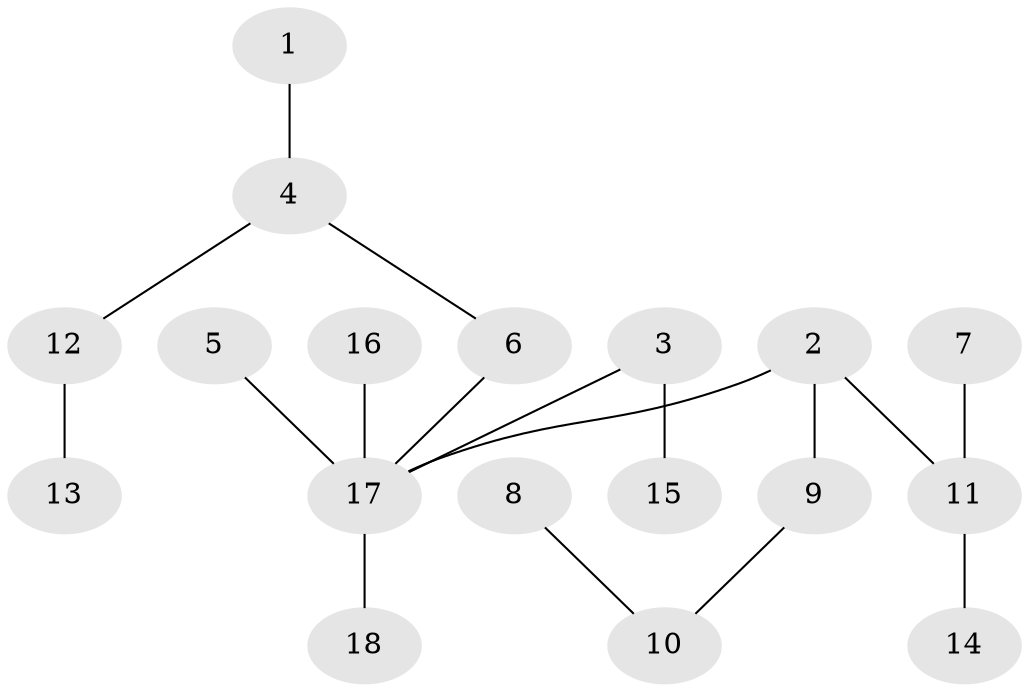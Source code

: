 // original degree distribution, {4: 0.11864406779661017, 8: 0.01694915254237288, 2: 0.2542372881355932, 1: 0.5084745762711864, 5: 0.01694915254237288, 3: 0.0847457627118644}
// Generated by graph-tools (version 1.1) at 2025/37/03/04/25 23:37:20]
// undirected, 18 vertices, 17 edges
graph export_dot {
  node [color=gray90,style=filled];
  1;
  2;
  3;
  4;
  5;
  6;
  7;
  8;
  9;
  10;
  11;
  12;
  13;
  14;
  15;
  16;
  17;
  18;
  1 -- 4 [weight=1.0];
  2 -- 9 [weight=1.0];
  2 -- 11 [weight=1.0];
  2 -- 17 [weight=1.0];
  3 -- 15 [weight=1.0];
  3 -- 17 [weight=1.0];
  4 -- 6 [weight=1.0];
  4 -- 12 [weight=1.0];
  5 -- 17 [weight=1.0];
  6 -- 17 [weight=1.0];
  7 -- 11 [weight=1.0];
  8 -- 10 [weight=1.0];
  9 -- 10 [weight=1.0];
  11 -- 14 [weight=1.0];
  12 -- 13 [weight=1.0];
  16 -- 17 [weight=1.0];
  17 -- 18 [weight=1.0];
}
